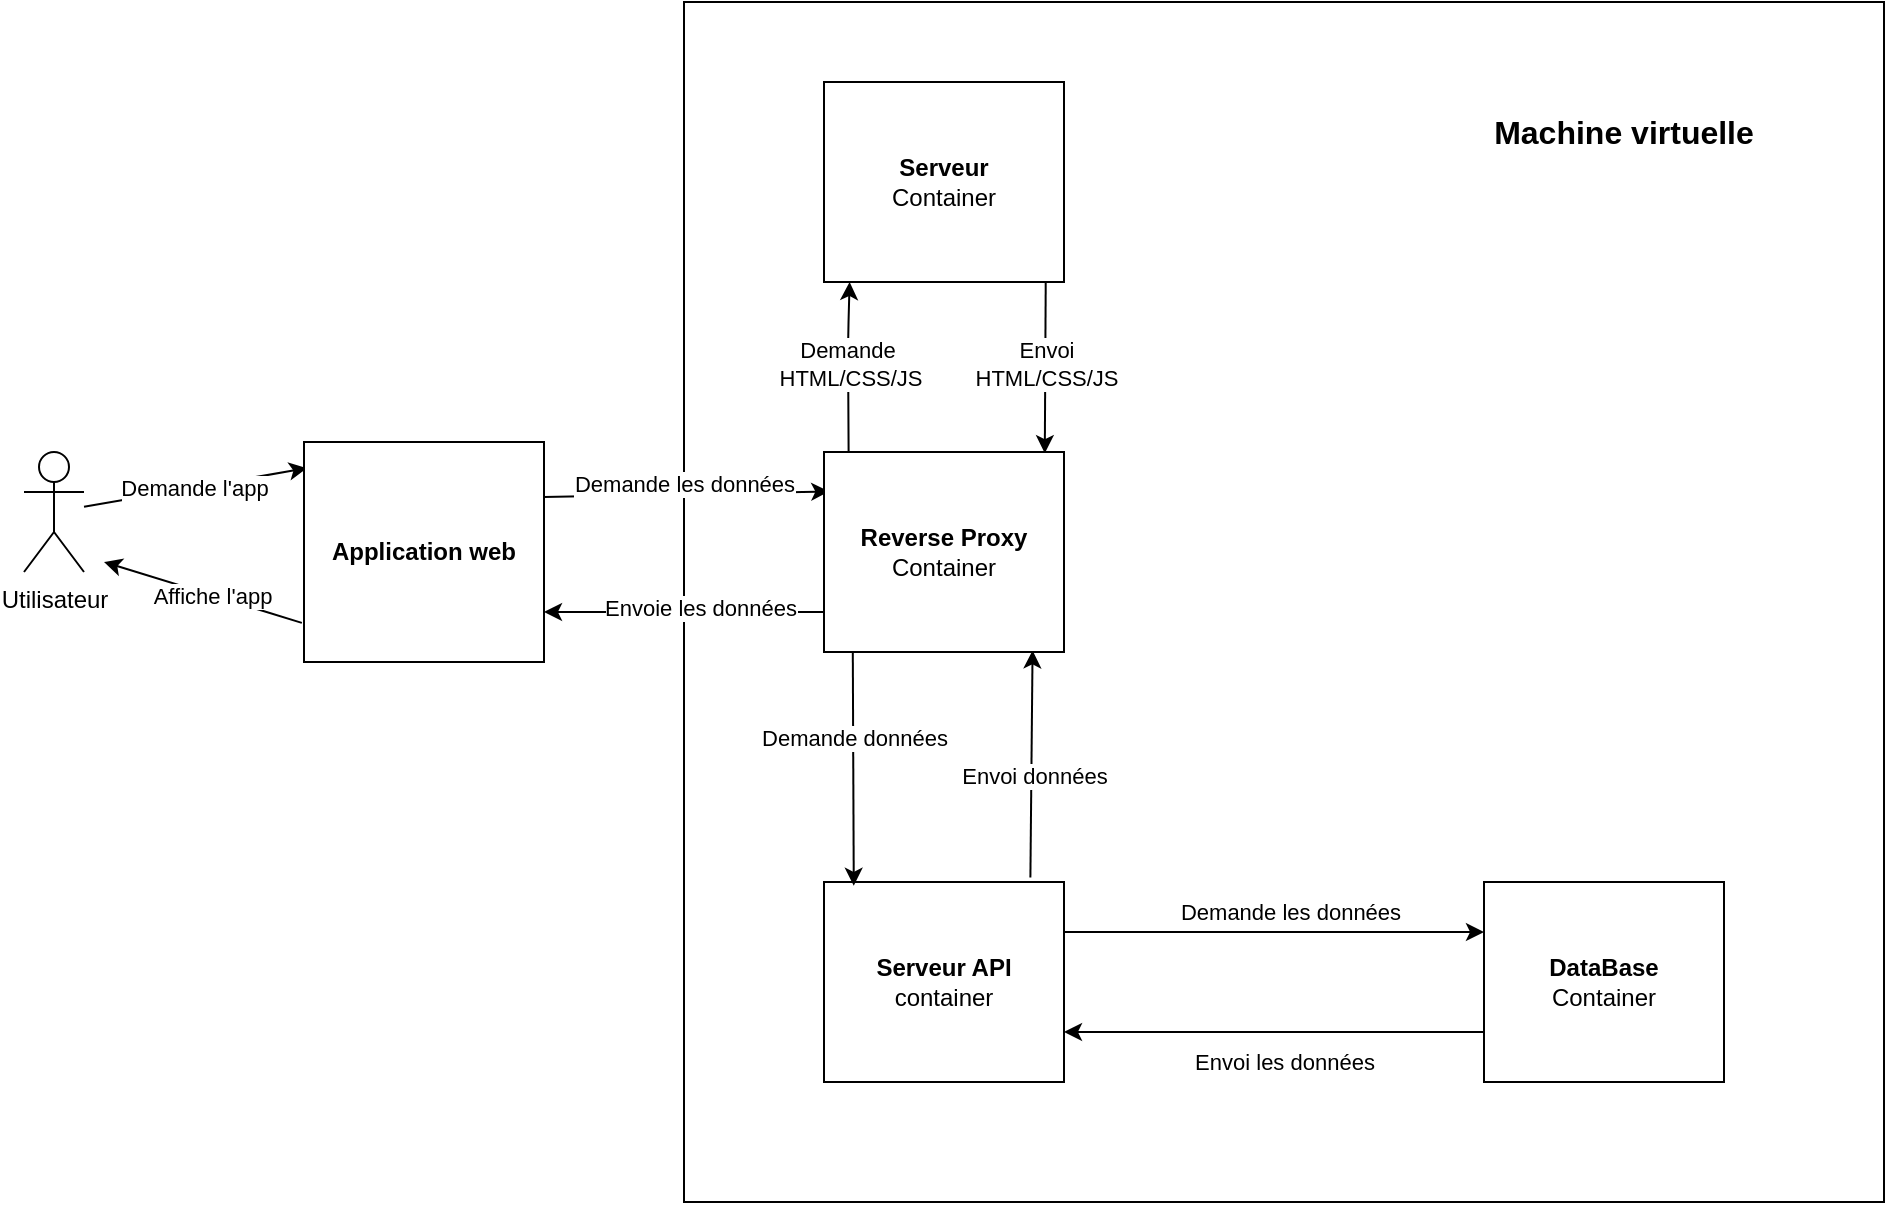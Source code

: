 <mxfile>
    <diagram id="Rq3qitw-6XwpDFZkV5MT" name="Page-1">
        <mxGraphModel dx="607" dy="464" grid="1" gridSize="10" guides="1" tooltips="1" connect="1" arrows="1" fold="1" page="1" pageScale="1" pageWidth="827" pageHeight="1169" math="0" shadow="0">
            <root>
                <mxCell id="0"/>
                <mxCell id="1" parent="0"/>
                <mxCell id="4" value="" style="whiteSpace=wrap;html=1;aspect=fixed;" parent="1" vertex="1">
                    <mxGeometry x="390" y="70" width="600" height="600" as="geometry"/>
                </mxCell>
                <mxCell id="10" style="edgeStyle=none;html=1;entryX=0.869;entryY=0.992;entryDx=0;entryDy=0;entryPerimeter=0;exitX=0.86;exitY=-0.022;exitDx=0;exitDy=0;exitPerimeter=0;" parent="1" source="KsPwZzBYxA5jOOF4thBN-1" target="3" edge="1">
                    <mxGeometry relative="1" as="geometry"/>
                </mxCell>
                <mxCell id="11" value="Envoi données" style="edgeLabel;html=1;align=center;verticalAlign=middle;resizable=0;points=[];" parent="10" vertex="1" connectable="0">
                    <mxGeometry x="-0.093" y="-1" relative="1" as="geometry">
                        <mxPoint as="offset"/>
                    </mxGeometry>
                </mxCell>
                <mxCell id="KsPwZzBYxA5jOOF4thBN-1" value="&lt;div&gt;&lt;b&gt;Serveur API&lt;/b&gt;&lt;/div&gt;&lt;div&gt;container&lt;/div&gt;" style="rounded=0;whiteSpace=wrap;html=1;" parent="1" vertex="1">
                    <mxGeometry x="460" y="510" width="120" height="100" as="geometry"/>
                </mxCell>
                <mxCell id="KsPwZzBYxA5jOOF4thBN-8" value="Demande les données" style="edgeStyle=none;rounded=0;orthogonalLoop=1;jettySize=auto;html=1;startArrow=classic;startFill=1;endArrow=none;endFill=0;exitX=0;exitY=0.25;exitDx=0;exitDy=0;entryX=1;entryY=0.25;entryDx=0;entryDy=0;" parent="1" source="KsPwZzBYxA5jOOF4thBN-2" target="KsPwZzBYxA5jOOF4thBN-1" edge="1">
                    <mxGeometry x="-0.077" y="-10" relative="1" as="geometry">
                        <mxPoint as="offset"/>
                    </mxGeometry>
                </mxCell>
                <mxCell id="KsPwZzBYxA5jOOF4thBN-16" value="Envoi les données" style="edgeStyle=none;rounded=0;orthogonalLoop=1;jettySize=auto;html=1;entryX=1;entryY=0.75;entryDx=0;entryDy=0;startArrow=none;startFill=0;endArrow=classic;endFill=1;exitX=0;exitY=0.75;exitDx=0;exitDy=0;" parent="1" source="KsPwZzBYxA5jOOF4thBN-2" target="KsPwZzBYxA5jOOF4thBN-1" edge="1">
                    <mxGeometry x="-0.048" y="15" relative="1" as="geometry">
                        <mxPoint as="offset"/>
                    </mxGeometry>
                </mxCell>
                <mxCell id="KsPwZzBYxA5jOOF4thBN-2" value="&lt;div&gt;&lt;b&gt;DataBase&lt;/b&gt;&lt;/div&gt;&lt;div&gt;Container&lt;/div&gt;" style="rounded=0;whiteSpace=wrap;html=1;" parent="1" vertex="1">
                    <mxGeometry x="790" y="510" width="120" height="100" as="geometry"/>
                </mxCell>
                <mxCell id="17" style="edgeStyle=none;html=1;entryX=0.013;entryY=0.119;entryDx=0;entryDy=0;entryPerimeter=0;" parent="1" source="KsPwZzBYxA5jOOF4thBN-3" target="KsPwZzBYxA5jOOF4thBN-4" edge="1">
                    <mxGeometry relative="1" as="geometry"/>
                </mxCell>
                <mxCell id="18" value="Demande l'app" style="edgeLabel;html=1;align=center;verticalAlign=middle;resizable=0;points=[];" parent="17" vertex="1" connectable="0">
                    <mxGeometry x="-0.158" y="1" relative="1" as="geometry">
                        <mxPoint x="8" y="-1" as="offset"/>
                    </mxGeometry>
                </mxCell>
                <mxCell id="KsPwZzBYxA5jOOF4thBN-3" value="&lt;div&gt;Utilisateur&lt;/div&gt;" style="shape=umlActor;verticalLabelPosition=bottom;verticalAlign=top;html=1;outlineConnect=0;" parent="1" vertex="1">
                    <mxGeometry x="60" y="295" width="30" height="60" as="geometry"/>
                </mxCell>
                <mxCell id="12" style="edgeStyle=none;html=1;entryX=0.022;entryY=0.197;entryDx=0;entryDy=0;exitX=1;exitY=0.25;exitDx=0;exitDy=0;entryPerimeter=0;" parent="1" source="KsPwZzBYxA5jOOF4thBN-4" target="3" edge="1">
                    <mxGeometry relative="1" as="geometry"/>
                </mxCell>
                <mxCell id="13" value="Demande les données" style="edgeLabel;html=1;align=center;verticalAlign=middle;resizable=0;points=[];" parent="12" vertex="1" connectable="0">
                    <mxGeometry x="-0.664" relative="1" as="geometry">
                        <mxPoint x="46" y="-6" as="offset"/>
                    </mxGeometry>
                </mxCell>
                <mxCell id="16" style="edgeStyle=none;html=1;exitX=-0.009;exitY=0.822;exitDx=0;exitDy=0;exitPerimeter=0;" parent="1" source="KsPwZzBYxA5jOOF4thBN-4" edge="1">
                    <mxGeometry relative="1" as="geometry">
                        <mxPoint x="100" y="350" as="targetPoint"/>
                    </mxGeometry>
                </mxCell>
                <mxCell id="19" value="Affiche l'app" style="edgeLabel;html=1;align=center;verticalAlign=middle;resizable=0;points=[];" parent="16" vertex="1" connectable="0">
                    <mxGeometry x="-0.301" y="1" relative="1" as="geometry">
                        <mxPoint x="-10" y="-4" as="offset"/>
                    </mxGeometry>
                </mxCell>
                <mxCell id="KsPwZzBYxA5jOOF4thBN-4" value="&lt;div&gt;&lt;b&gt;Application web&lt;/b&gt;&lt;/div&gt;" style="rounded=0;whiteSpace=wrap;html=1;" parent="1" vertex="1">
                    <mxGeometry x="200" y="290" width="120" height="110" as="geometry"/>
                </mxCell>
                <mxCell id="5" value="Envoi&lt;br&gt;HTML/CSS/JS" style="edgeStyle=none;html=1;entryX=0.92;entryY=0.006;entryDx=0;entryDy=0;entryPerimeter=0;exitX=0.924;exitY=0.969;exitDx=0;exitDy=0;exitPerimeter=0;" parent="1" source="KsPwZzBYxA5jOOF4thBN-5" target="3" edge="1">
                    <mxGeometry relative="1" as="geometry">
                        <Array as="points"/>
                    </mxGeometry>
                </mxCell>
                <mxCell id="KsPwZzBYxA5jOOF4thBN-5" value="&lt;div&gt;&lt;b&gt;Serveur&lt;/b&gt;&lt;/div&gt;&lt;div&gt;Container&lt;/div&gt;" style="rounded=0;whiteSpace=wrap;html=1;" parent="1" vertex="1">
                    <mxGeometry x="460" y="110" width="120" height="100" as="geometry"/>
                </mxCell>
                <mxCell id="6" style="edgeStyle=none;html=1;entryX=0.09;entryY=1;entryDx=0;entryDy=0;entryPerimeter=0;exitX=0.086;exitY=0.017;exitDx=0;exitDy=0;exitPerimeter=0;" parent="1" edge="1">
                    <mxGeometry relative="1" as="geometry">
                        <mxPoint x="472.32" y="296.7" as="sourcePoint"/>
                        <mxPoint x="472.8" y="210" as="targetPoint"/>
                        <Array as="points">
                            <mxPoint x="472" y="240"/>
                        </Array>
                    </mxGeometry>
                </mxCell>
                <mxCell id="7" value="Demande&amp;nbsp;&lt;br&gt;HTML/CSS/JS" style="edgeLabel;html=1;align=center;verticalAlign=middle;resizable=0;points=[];" parent="6" vertex="1" connectable="0">
                    <mxGeometry x="0.072" relative="1" as="geometry">
                        <mxPoint x="1" y="1" as="offset"/>
                    </mxGeometry>
                </mxCell>
                <mxCell id="8" style="edgeStyle=none;html=1;exitX=0.12;exitY=0.992;exitDx=0;exitDy=0;exitPerimeter=0;entryX=0.124;entryY=0.019;entryDx=0;entryDy=0;entryPerimeter=0;" parent="1" source="3" target="KsPwZzBYxA5jOOF4thBN-1" edge="1">
                    <mxGeometry relative="1" as="geometry"/>
                </mxCell>
                <mxCell id="9" value="Demande données" style="edgeLabel;html=1;align=center;verticalAlign=middle;resizable=0;points=[];" parent="8" vertex="1" connectable="0">
                    <mxGeometry x="-0.263" relative="1" as="geometry">
                        <mxPoint as="offset"/>
                    </mxGeometry>
                </mxCell>
                <mxCell id="14" style="edgeStyle=none;html=1;" parent="1" edge="1">
                    <mxGeometry relative="1" as="geometry">
                        <mxPoint x="460" y="375" as="sourcePoint"/>
                        <mxPoint x="320" y="375" as="targetPoint"/>
                    </mxGeometry>
                </mxCell>
                <mxCell id="15" value="Envoie les données" style="edgeLabel;html=1;align=center;verticalAlign=middle;resizable=0;points=[];" parent="14" vertex="1" connectable="0">
                    <mxGeometry x="0.559" y="-2" relative="1" as="geometry">
                        <mxPoint x="47" as="offset"/>
                    </mxGeometry>
                </mxCell>
                <mxCell id="3" value="&lt;div&gt;&lt;b&gt;Reverse Proxy&lt;/b&gt;&lt;/div&gt;&lt;div&gt;Container&lt;/div&gt;" style="rounded=0;whiteSpace=wrap;html=1;" parent="1" vertex="1">
                    <mxGeometry x="460" y="295" width="120" height="100" as="geometry"/>
                </mxCell>
                <mxCell id="20" value="&lt;font style=&quot;font-size: 16px&quot;&gt;&lt;b&gt;Machine virtuelle&lt;/b&gt;&lt;br&gt;&lt;/font&gt;" style="text;html=1;strokeColor=none;fillColor=none;align=center;verticalAlign=middle;whiteSpace=wrap;rounded=0;" parent="1" vertex="1">
                    <mxGeometry x="760" y="120" width="200" height="30" as="geometry"/>
                </mxCell>
            </root>
        </mxGraphModel>
    </diagram>
</mxfile>